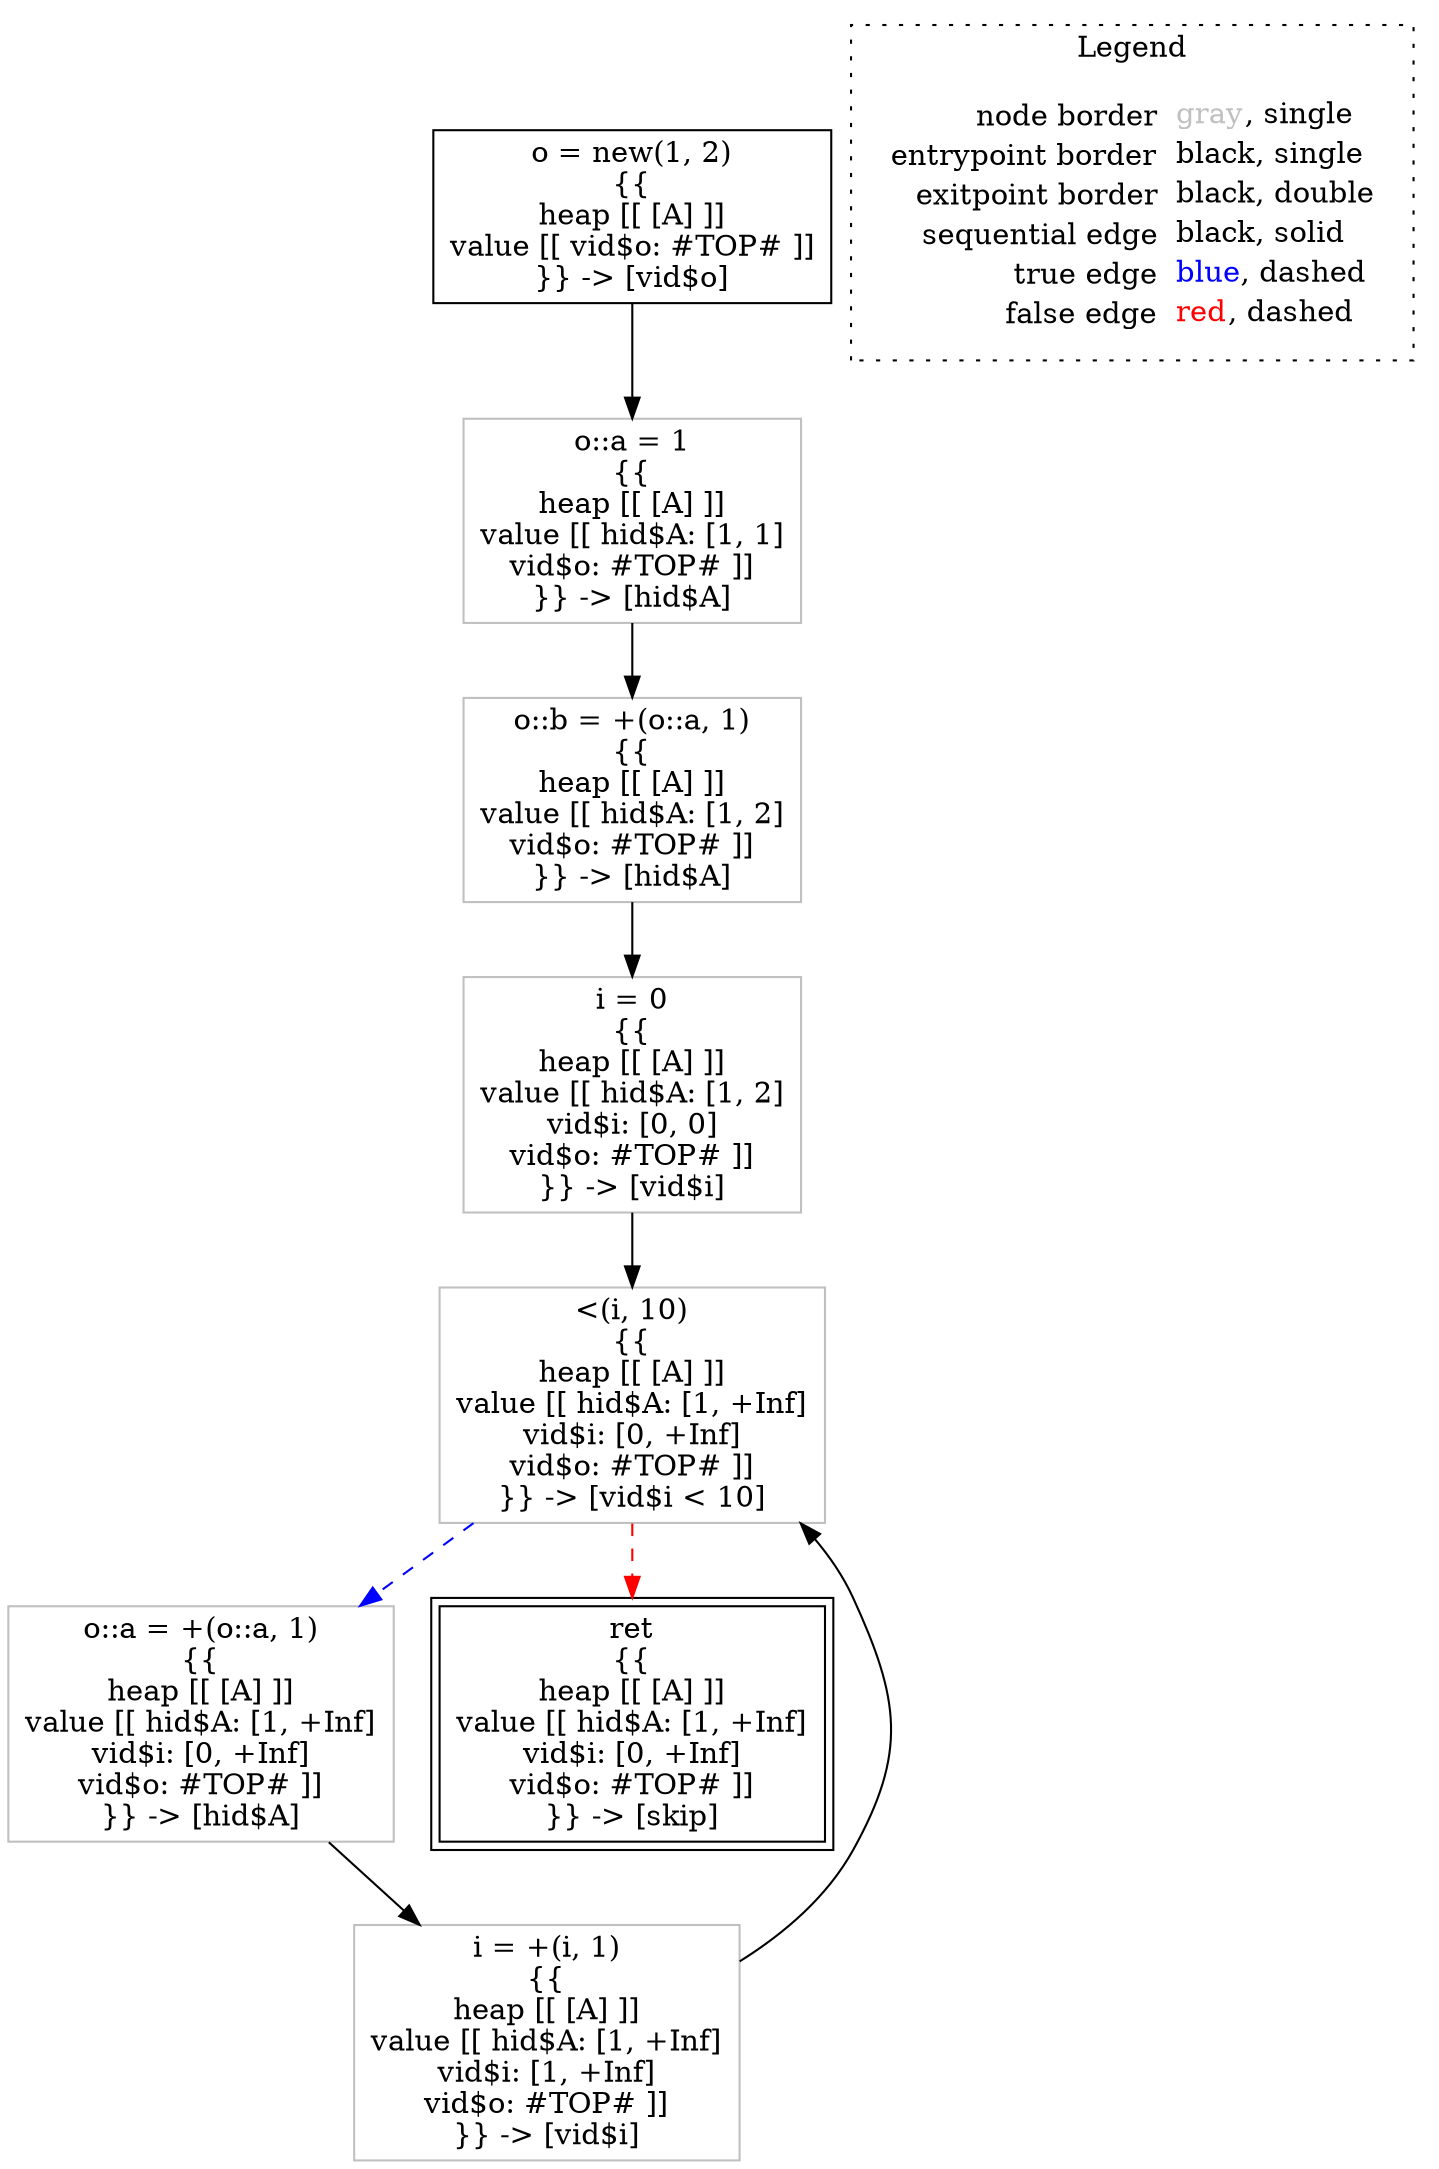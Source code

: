 digraph {
	"node0" [shape="rect",color="black",label=<o = new(1, 2)<BR/>{{<BR/>heap [[ [A] ]]<BR/>value [[ vid$o: #TOP# ]]<BR/>}} -&gt; [vid$o]>];
	"node1" [shape="rect",color="gray",label=<o::b = +(o::a, 1)<BR/>{{<BR/>heap [[ [A] ]]<BR/>value [[ hid$A: [1, 2]<BR/>vid$o: #TOP# ]]<BR/>}} -&gt; [hid$A]>];
	"node2" [shape="rect",color="gray",label=<&lt;(i, 10)<BR/>{{<BR/>heap [[ [A] ]]<BR/>value [[ hid$A: [1, +Inf]<BR/>vid$i: [0, +Inf]<BR/>vid$o: #TOP# ]]<BR/>}} -&gt; [vid$i &lt; 10]>];
	"node3" [shape="rect",color="gray",label=<i = +(i, 1)<BR/>{{<BR/>heap [[ [A] ]]<BR/>value [[ hid$A: [1, +Inf]<BR/>vid$i: [1, +Inf]<BR/>vid$o: #TOP# ]]<BR/>}} -&gt; [vid$i]>];
	"node4" [shape="rect",color="gray",label=<o::a = +(o::a, 1)<BR/>{{<BR/>heap [[ [A] ]]<BR/>value [[ hid$A: [1, +Inf]<BR/>vid$i: [0, +Inf]<BR/>vid$o: #TOP# ]]<BR/>}} -&gt; [hid$A]>];
	"node5" [shape="rect",color="black",peripheries="2",label=<ret<BR/>{{<BR/>heap [[ [A] ]]<BR/>value [[ hid$A: [1, +Inf]<BR/>vid$i: [0, +Inf]<BR/>vid$o: #TOP# ]]<BR/>}} -&gt; [skip]>];
	"node6" [shape="rect",color="gray",label=<o::a = 1<BR/>{{<BR/>heap [[ [A] ]]<BR/>value [[ hid$A: [1, 1]<BR/>vid$o: #TOP# ]]<BR/>}} -&gt; [hid$A]>];
	"node7" [shape="rect",color="gray",label=<i = 0<BR/>{{<BR/>heap [[ [A] ]]<BR/>value [[ hid$A: [1, 2]<BR/>vid$i: [0, 0]<BR/>vid$o: #TOP# ]]<BR/>}} -&gt; [vid$i]>];
	"node1" -> "node7" [color="black"];
	"node2" -> "node4" [color="blue",style="dashed"];
	"node2" -> "node5" [color="red",style="dashed"];
	"node3" -> "node2" [color="black"];
	"node0" -> "node6" [color="black"];
	"node4" -> "node3" [color="black"];
	"node6" -> "node1" [color="black"];
	"node7" -> "node2" [color="black"];
subgraph cluster_legend {
	label="Legend";
	style=dotted;
	node [shape=plaintext];
	"legend" [label=<<table border="0" cellpadding="2" cellspacing="0" cellborder="0"><tr><td align="right">node border&nbsp;</td><td align="left"><font color="gray">gray</font>, single</td></tr><tr><td align="right">entrypoint border&nbsp;</td><td align="left"><font color="black">black</font>, single</td></tr><tr><td align="right">exitpoint border&nbsp;</td><td align="left"><font color="black">black</font>, double</td></tr><tr><td align="right">sequential edge&nbsp;</td><td align="left"><font color="black">black</font>, solid</td></tr><tr><td align="right">true edge&nbsp;</td><td align="left"><font color="blue">blue</font>, dashed</td></tr><tr><td align="right">false edge&nbsp;</td><td align="left"><font color="red">red</font>, dashed</td></tr></table>>];
}

}
